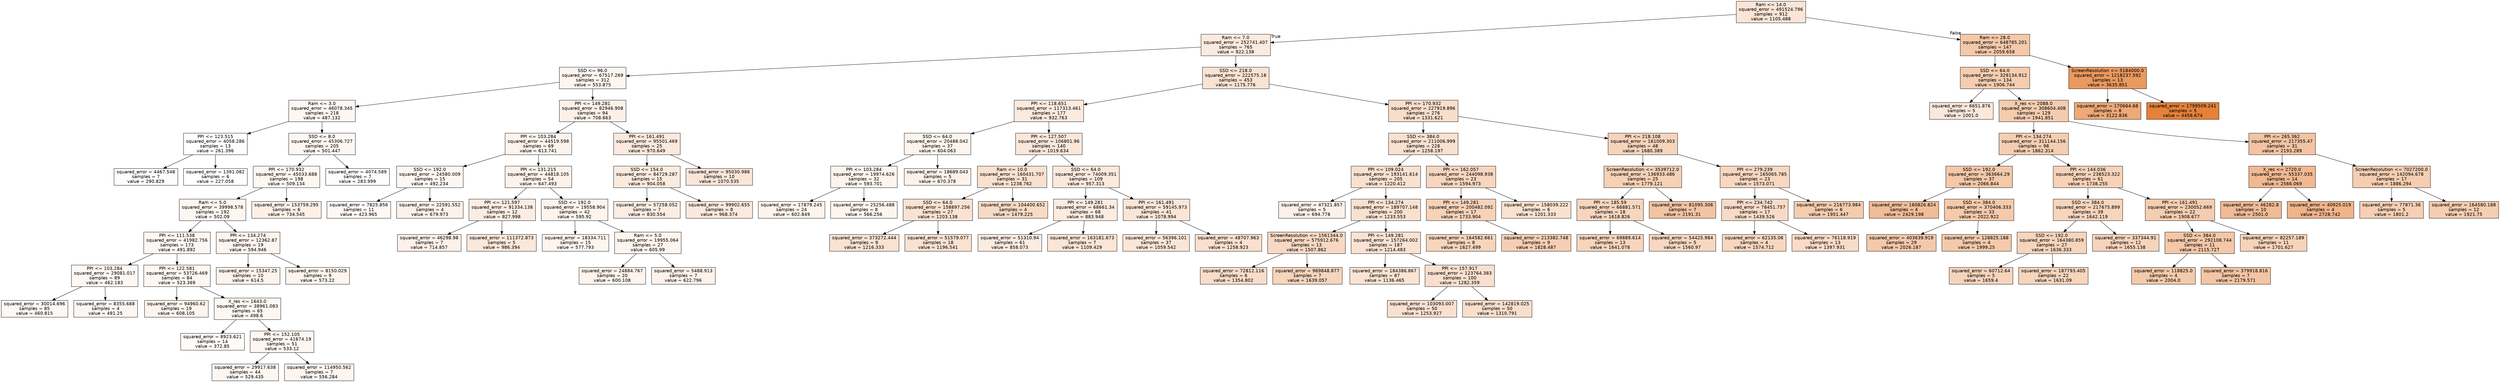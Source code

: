 digraph Tree {
node [shape=box, style="filled", color="black", fontname="helvetica"] ;
edge [fontname="helvetica"] ;
0 [label="Ram <= 14.0\nsquared_error = 491524.796\nsamples = 912\nvalue = 1105.488", fillcolor="#fae5d6"] ;
1 [label="Ram <= 7.0\nsquared_error = 252741.407\nsamples = 765\nvalue = 922.138", fillcolor="#fbeade"] ;
0 -> 1 [labeldistance=2.5, labelangle=45, headlabel="True"] ;
2 [label="SSD <= 96.0\nsquared_error = 67517.269\nsamples = 312\nvalue = 553.875", fillcolor="#fdf5f0"] ;
1 -> 2 ;
3 [label="Ram <= 3.0\nsquared_error = 46078.345\nsamples = 218\nvalue = 487.132", fillcolor="#fdf7f3"] ;
2 -> 3 ;
4 [label="PPI <= 123.515\nsquared_error = 4058.286\nsamples = 13\nvalue = 261.396", fillcolor="#fffefd"] ;
3 -> 4 ;
5 [label="squared_error = 4467.548\nsamples = 7\nvalue = 290.829", fillcolor="#fffdfc"] ;
4 -> 5 ;
6 [label="squared_error = 1391.082\nsamples = 6\nvalue = 227.058", fillcolor="#ffffff"] ;
4 -> 6 ;
7 [label="SSD <= 8.0\nsquared_error = 45306.727\nsamples = 205\nvalue = 501.447", fillcolor="#fdf7f2"] ;
3 -> 7 ;
8 [label="PPI <= 170.932\nsquared_error = 45033.688\nsamples = 198\nvalue = 509.134", fillcolor="#fdf7f2"] ;
7 -> 8 ;
9 [label="Ram <= 5.0\nsquared_error = 39998.578\nsamples = 192\nvalue = 502.09", fillcolor="#fdf7f2"] ;
8 -> 9 ;
10 [label="PPI <= 111.538\nsquared_error = 41982.756\nsamples = 173\nvalue = 491.892", fillcolor="#fdf7f3"] ;
9 -> 10 ;
11 [label="PPI <= 103.284\nsquared_error = 29081.017\nsamples = 89\nvalue = 462.183", fillcolor="#fef8f4"] ;
10 -> 11 ;
12 [label="squared_error = 30014.696\nsamples = 85\nvalue = 460.815", fillcolor="#fef8f4"] ;
11 -> 12 ;
13 [label="squared_error = 8355.688\nsamples = 4\nvalue = 491.25", fillcolor="#fdf7f3"] ;
11 -> 13 ;
14 [label="PPI <= 122.581\nsquared_error = 53726.469\nsamples = 84\nvalue = 523.369", fillcolor="#fdf6f1"] ;
10 -> 14 ;
15 [label="squared_error = 94960.62\nsamples = 19\nvalue = 608.105", fillcolor="#fdf4ed"] ;
14 -> 15 ;
16 [label="X_res <= 1643.0\nsquared_error = 38961.083\nsamples = 65\nvalue = 498.6", fillcolor="#fdf7f2"] ;
14 -> 16 ;
17 [label="squared_error = 8923.621\nsamples = 14\nvalue = 372.85", fillcolor="#fefbf8"] ;
16 -> 17 ;
18 [label="PPI <= 152.105\nsquared_error = 41674.19\nsamples = 51\nvalue = 533.12", fillcolor="#fdf6f1"] ;
16 -> 18 ;
19 [label="squared_error = 29917.638\nsamples = 44\nvalue = 529.435", fillcolor="#fdf6f1"] ;
18 -> 19 ;
20 [label="squared_error = 114950.562\nsamples = 7\nvalue = 556.284", fillcolor="#fdf5f0"] ;
18 -> 20 ;
21 [label="PPI <= 134.274\nsquared_error = 12362.87\nsamples = 19\nvalue = 594.946", fillcolor="#fdf4ee"] ;
9 -> 21 ;
22 [label="squared_error = 15347.25\nsamples = 10\nvalue = 614.5", fillcolor="#fdf3ed"] ;
21 -> 22 ;
23 [label="squared_error = 8150.029\nsamples = 9\nvalue = 573.22", fillcolor="#fdf5ef"] ;
21 -> 23 ;
24 [label="squared_error = 153759.295\nsamples = 6\nvalue = 734.545", fillcolor="#fcf0e7"] ;
8 -> 24 ;
25 [label="squared_error = 4074.589\nsamples = 7\nvalue = 283.999", fillcolor="#fffdfc"] ;
7 -> 25 ;
26 [label="PPI <= 149.281\nsquared_error = 82946.908\nsamples = 94\nvalue = 708.663", fillcolor="#fcf1e8"] ;
2 -> 26 ;
27 [label="PPI <= 103.284\nsquared_error = 44519.598\nsamples = 69\nvalue = 613.741", fillcolor="#fdf3ed"] ;
26 -> 27 ;
28 [label="SSD <= 192.0\nsquared_error = 24580.009\nsamples = 15\nvalue = 492.234", fillcolor="#fdf7f3"] ;
27 -> 28 ;
29 [label="squared_error = 7825.856\nsamples = 11\nvalue = 423.965", fillcolor="#fef9f6"] ;
28 -> 29 ;
30 [label="squared_error = 22591.552\nsamples = 4\nvalue = 679.973", fillcolor="#fcf2ea"] ;
28 -> 30 ;
31 [label="PPI <= 131.215\nsquared_error = 44818.105\nsamples = 54\nvalue = 647.493", fillcolor="#fcf2eb"] ;
27 -> 31 ;
32 [label="PPI <= 121.597\nsquared_error = 91334.138\nsamples = 12\nvalue = 827.998", fillcolor="#fbede3"] ;
31 -> 32 ;
33 [label="squared_error = 46298.98\nsamples = 7\nvalue = 714.857", fillcolor="#fcf0e8"] ;
32 -> 33 ;
34 [label="squared_error = 111372.873\nsamples = 5\nvalue = 986.394", fillcolor="#fae8db"] ;
32 -> 34 ;
35 [label="SSD <= 192.0\nsquared_error = 19558.904\nsamples = 42\nvalue = 595.92", fillcolor="#fdf4ee"] ;
31 -> 35 ;
36 [label="squared_error = 18334.711\nsamples = 15\nvalue = 577.793", fillcolor="#fdf5ef"] ;
35 -> 36 ;
37 [label="Ram <= 5.0\nsquared_error = 19955.064\nsamples = 27\nvalue = 605.99", fillcolor="#fdf4ed"] ;
35 -> 37 ;
38 [label="squared_error = 24884.767\nsamples = 20\nvalue = 600.108", fillcolor="#fdf4ee"] ;
37 -> 38 ;
39 [label="squared_error = 5488.913\nsamples = 7\nvalue = 622.796", fillcolor="#fdf3ec"] ;
37 -> 39 ;
40 [label="PPI <= 161.491\nsquared_error = 95501.469\nsamples = 25\nvalue = 970.649", fillcolor="#fae9dc"] ;
26 -> 40 ;
41 [label="SSD <= 154.0\nsquared_error = 84729.287\nsamples = 15\nvalue = 904.058", fillcolor="#fbebdf"] ;
40 -> 41 ;
42 [label="squared_error = 57258.052\nsamples = 7\nvalue = 830.554", fillcolor="#fbede3"] ;
41 -> 42 ;
43 [label="squared_error = 99902.655\nsamples = 8\nvalue = 968.374", fillcolor="#fae9dc"] ;
41 -> 43 ;
44 [label="squared_error = 95030.986\nsamples = 10\nvalue = 1070.535", fillcolor="#fae6d8"] ;
40 -> 44 ;
45 [label="SSD <= 218.0\nsquared_error = 222575.18\nsamples = 453\nvalue = 1175.776", fillcolor="#f9e3d3"] ;
1 -> 45 ;
46 [label="PPI <= 118.651\nsquared_error = 117313.461\nsamples = 177\nvalue = 932.763", fillcolor="#fbeade"] ;
45 -> 46 ;
47 [label="SSD <= 64.0\nsquared_error = 20488.042\nsamples = 37\nvalue = 604.063", fillcolor="#fdf4ed"] ;
46 -> 47 ;
48 [label="PPI <= 103.284\nsquared_error = 19974.626\nsamples = 32\nvalue = 593.701", fillcolor="#fdf4ee"] ;
47 -> 48 ;
49 [label="squared_error = 17879.245\nsamples = 24\nvalue = 602.849", fillcolor="#fdf4ed"] ;
48 -> 49 ;
50 [label="squared_error = 25256.488\nsamples = 8\nvalue = 566.256", fillcolor="#fdf5ef"] ;
48 -> 50 ;
51 [label="squared_error = 18689.043\nsamples = 5\nvalue = 670.378", fillcolor="#fcf2ea"] ;
47 -> 51 ;
52 [label="PPI <= 127.507\nsquared_error = 106801.96\nsamples = 140\nvalue = 1019.634", fillcolor="#fae7da"] ;
46 -> 52 ;
53 [label="Ram <= 10.0\nsquared_error = 160431.707\nsamples = 31\nvalue = 1238.762", fillcolor="#f9e1d0"] ;
52 -> 53 ;
54 [label="SSD <= 64.0\nsquared_error = 158897.256\nsamples = 27\nvalue = 1203.138", fillcolor="#f9e2d1"] ;
53 -> 54 ;
55 [label="squared_error = 373272.444\nsamples = 9\nvalue = 1216.333", fillcolor="#f9e2d1"] ;
54 -> 55 ;
56 [label="squared_error = 51579.077\nsamples = 18\nvalue = 1196.541", fillcolor="#f9e2d2"] ;
54 -> 56 ;
57 [label="squared_error = 104400.652\nsamples = 4\nvalue = 1479.225", fillcolor="#f7dac4"] ;
53 -> 57 ;
58 [label="SSD <= 64.0\nsquared_error = 74009.351\nsamples = 109\nvalue = 957.313", fillcolor="#fbe9dd"] ;
52 -> 58 ;
59 [label="PPI <= 149.281\nsquared_error = 68661.34\nsamples = 68\nvalue = 883.948", fillcolor="#fbebe0"] ;
58 -> 59 ;
60 [label="squared_error = 51310.94\nsamples = 61\nvalue = 858.073", fillcolor="#fbece1"] ;
59 -> 60 ;
61 [label="squared_error = 163181.673\nsamples = 7\nvalue = 1109.429", fillcolor="#fae5d6"] ;
59 -> 61 ;
62 [label="PPI <= 161.491\nsquared_error = 59145.973\nsamples = 41\nvalue = 1078.994", fillcolor="#fae6d7"] ;
58 -> 62 ;
63 [label="squared_error = 56396.101\nsamples = 37\nvalue = 1059.542", fillcolor="#fae6d8"] ;
62 -> 63 ;
64 [label="squared_error = 48707.963\nsamples = 4\nvalue = 1258.923", fillcolor="#f9e0cf"] ;
62 -> 64 ;
65 [label="PPI <= 170.932\nsquared_error = 227919.896\nsamples = 276\nvalue = 1331.621", fillcolor="#f8decb"] ;
45 -> 65 ;
66 [label="SSD <= 384.0\nsquared_error = 211006.999\nsamples = 228\nvalue = 1258.197", fillcolor="#f9e0cf"] ;
65 -> 66 ;
67 [label="PPI <= 109.024\nsquared_error = 193141.614\nsamples = 205\nvalue = 1220.412", fillcolor="#f9e1d0"] ;
66 -> 67 ;
68 [label="squared_error = 47321.857\nsamples = 5\nvalue = 694.778", fillcolor="#fcf1e9"] ;
67 -> 68 ;
69 [label="PPI <= 134.274\nsquared_error = 189707.148\nsamples = 200\nvalue = 1233.553", fillcolor="#f9e1d0"] ;
67 -> 69 ;
70 [label="ScreenResolution <= 1561344.0\nsquared_error = 575912.676\nsamples = 13\nvalue = 1507.862", fillcolor="#f7d9c3"] ;
69 -> 70 ;
71 [label="squared_error = 72812.116\nsamples = 6\nvalue = 1354.802", fillcolor="#f8ddca"] ;
70 -> 71 ;
72 [label="squared_error = 969848.877\nsamples = 7\nvalue = 1639.057", fillcolor="#f6d5bd"] ;
70 -> 72 ;
73 [label="PPI <= 149.281\nsquared_error = 157264.002\nsamples = 187\nvalue = 1214.483", fillcolor="#f9e2d1"] ;
69 -> 73 ;
74 [label="squared_error = 184386.867\nsamples = 87\nvalue = 1136.465", fillcolor="#f9e4d4"] ;
73 -> 74 ;
75 [label="PPI <= 157.917\nsquared_error = 123764.383\nsamples = 100\nvalue = 1282.359", fillcolor="#f9e0ce"] ;
73 -> 75 ;
76 [label="squared_error = 103093.007\nsamples = 50\nvalue = 1253.927", fillcolor="#f9e0cf"] ;
75 -> 76 ;
77 [label="squared_error = 142819.025\nsamples = 50\nvalue = 1310.791", fillcolor="#f8dfcc"] ;
75 -> 77 ;
78 [label="PPI <= 162.057\nsquared_error = 244098.938\nsamples = 23\nvalue = 1594.973", fillcolor="#f7d6bf"] ;
66 -> 78 ;
79 [label="PPI <= 149.281\nsquared_error = 200482.092\nsamples = 17\nvalue = 1733.904", fillcolor="#f6d2b8"] ;
78 -> 79 ;
80 [label="squared_error = 164582.661\nsamples = 8\nvalue = 1627.499", fillcolor="#f6d5bd"] ;
79 -> 80 ;
81 [label="squared_error = 213382.748\nsamples = 9\nvalue = 1828.487", fillcolor="#f5cfb4"] ;
79 -> 81 ;
82 [label="squared_error = 158039.222\nsamples = 6\nvalue = 1201.333", fillcolor="#f9e2d1"] ;
78 -> 82 ;
83 [label="PPI <= 218.108\nsquared_error = 161009.303\nsamples = 48\nvalue = 1680.389", fillcolor="#f6d4bb"] ;
65 -> 83 ;
84 [label="ScreenResolution <= 3539712.0\nsquared_error = 136933.486\nsamples = 25\nvalue = 1779.121", fillcolor="#f5d1b6"] ;
83 -> 84 ;
85 [label="PPI <= 185.59\nsquared_error = 66881.571\nsamples = 18\nvalue = 1618.826", fillcolor="#f6d6be"] ;
84 -> 85 ;
86 [label="squared_error = 69889.614\nsamples = 13\nvalue = 1641.078", fillcolor="#f6d5bd"] ;
85 -> 86 ;
87 [label="squared_error = 54425.984\nsamples = 5\nvalue = 1560.97", fillcolor="#f7d7c1"] ;
85 -> 87 ;
88 [label="squared_error = 81095.306\nsamples = 7\nvalue = 2191.31", fillcolor="#f3c4a3"] ;
84 -> 88 ;
89 [label="PPI <= 279.239\nsquared_error = 165065.785\nsamples = 23\nvalue = 1573.071", fillcolor="#f7d7c0"] ;
83 -> 89 ;
90 [label="PPI <= 234.742\nsquared_error = 78451.757\nsamples = 17\nvalue = 1439.526", fillcolor="#f8dbc6"] ;
89 -> 90 ;
91 [label="squared_error = 62135.06\nsamples = 4\nvalue = 1574.712", fillcolor="#f7d7c0"] ;
90 -> 91 ;
92 [label="squared_error = 76118.919\nsamples = 13\nvalue = 1397.931", fillcolor="#f8dcc8"] ;
90 -> 92 ;
93 [label="squared_error = 216773.984\nsamples = 6\nvalue = 1951.447", fillcolor="#f4ccae"] ;
89 -> 93 ;
94 [label="Ram <= 28.0\nsquared_error = 648785.201\nsamples = 147\nvalue = 2059.658", fillcolor="#f4c8a9"] ;
0 -> 94 [labeldistance=2.5, labelangle=-45, headlabel="False"] ;
95 [label="SSD <= 64.0\nsquared_error = 329134.912\nsamples = 134\nvalue = 1906.744", fillcolor="#f5cdb0"] ;
94 -> 95 ;
96 [label="squared_error = 6651.876\nsamples = 5\nvalue = 1001.0", fillcolor="#fae8db"] ;
95 -> 96 ;
97 [label="X_res <= 2088.0\nsquared_error = 308604.408\nsamples = 129\nvalue = 1941.851", fillcolor="#f4ccaf"] ;
95 -> 97 ;
98 [label="PPI <= 134.274\nsquared_error = 311144.156\nsamples = 98\nvalue = 1862.314", fillcolor="#f5ceb2"] ;
97 -> 98 ;
99 [label="SSD <= 192.0\nsquared_error = 363664.29\nsamples = 37\nvalue = 2066.844", fillcolor="#f4c8a9"] ;
98 -> 99 ;
100 [label="squared_error = 160826.824\nsamples = 4\nvalue = 2429.198", fillcolor="#f1bd98"] ;
99 -> 100 ;
101 [label="SSD <= 384.0\nsquared_error = 370406.333\nsamples = 33\nvalue = 2022.922", fillcolor="#f4caab"] ;
99 -> 101 ;
102 [label="squared_error = 403639.919\nsamples = 29\nvalue = 2026.187", fillcolor="#f4c9ab"] ;
101 -> 102 ;
103 [label="squared_error = 128825.188\nsamples = 4\nvalue = 1999.25", fillcolor="#f4caac"] ;
101 -> 103 ;
104 [label="PPI <= 144.036\nsquared_error = 238523.322\nsamples = 61\nvalue = 1738.255", fillcolor="#f6d2b8"] ;
98 -> 104 ;
105 [label="SSD <= 384.0\nsquared_error = 217675.899\nsamples = 39\nvalue = 1642.119", fillcolor="#f6d5bd"] ;
104 -> 105 ;
106 [label="SSD <= 192.0\nsquared_error = 164380.859\nsamples = 27\nvalue = 1636.333", fillcolor="#f6d5bd"] ;
105 -> 106 ;
107 [label="squared_error = 60712.64\nsamples = 5\nvalue = 1659.4", fillcolor="#f6d4bc"] ;
106 -> 107 ;
108 [label="squared_error = 187793.405\nsamples = 22\nvalue = 1631.09", fillcolor="#f6d5bd"] ;
106 -> 108 ;
109 [label="squared_error = 337344.91\nsamples = 12\nvalue = 1655.138", fillcolor="#f6d4bc"] ;
105 -> 109 ;
110 [label="PPI <= 161.491\nsquared_error = 230052.669\nsamples = 22\nvalue = 1908.677", fillcolor="#f5cdb0"] ;
104 -> 110 ;
111 [label="SSD <= 384.0\nsquared_error = 292108.744\nsamples = 11\nvalue = 2115.727", fillcolor="#f3c7a7"] ;
110 -> 111 ;
112 [label="squared_error = 118825.0\nsamples = 4\nvalue = 2004.0", fillcolor="#f4caac"] ;
111 -> 112 ;
113 [label="squared_error = 379918.816\nsamples = 7\nvalue = 2179.571", fillcolor="#f3c5a4"] ;
111 -> 113 ;
114 [label="squared_error = 82257.189\nsamples = 11\nvalue = 1701.627", fillcolor="#f6d3ba"] ;
110 -> 114 ;
115 [label="PPI <= 265.362\nsquared_error = 217355.47\nsamples = 31\nvalue = 2193.289", fillcolor="#f3c4a3"] ;
97 -> 115 ;
116 [label="X_res <= 2720.0\nsquared_error = 55337.035\nsamples = 14\nvalue = 2566.069", fillcolor="#f1b992"] ;
115 -> 116 ;
117 [label="squared_error = 46282.8\nsamples = 10\nvalue = 2501.0", fillcolor="#f1bb95"] ;
116 -> 117 ;
118 [label="squared_error = 40925.019\nsamples = 4\nvalue = 2728.742", fillcolor="#f0b48a"] ;
116 -> 118 ;
119 [label="ScreenResolution <= 7027200.0\nsquared_error = 142094.678\nsamples = 17\nvalue = 1886.294", fillcolor="#f5ceb1"] ;
115 -> 119 ;
120 [label="squared_error = 77871.36\nsamples = 5\nvalue = 1801.2", fillcolor="#f5d0b5"] ;
119 -> 120 ;
121 [label="squared_error = 164580.188\nsamples = 12\nvalue = 1921.75", fillcolor="#f5cdb0"] ;
119 -> 121 ;
122 [label="ScreenResolution <= 5184000.0\nsquared_error = 1218237.592\nsamples = 13\nvalue = 3635.851", fillcolor="#ea995f"] ;
94 -> 122 ;
123 [label="squared_error = 170664.68\nsamples = 8\nvalue = 3122.836", fillcolor="#eda977"] ;
122 -> 123 ;
124 [label="squared_error = 1799509.241\nsamples = 5\nvalue = 4456.674", fillcolor="#e58139"] ;
122 -> 124 ;
}